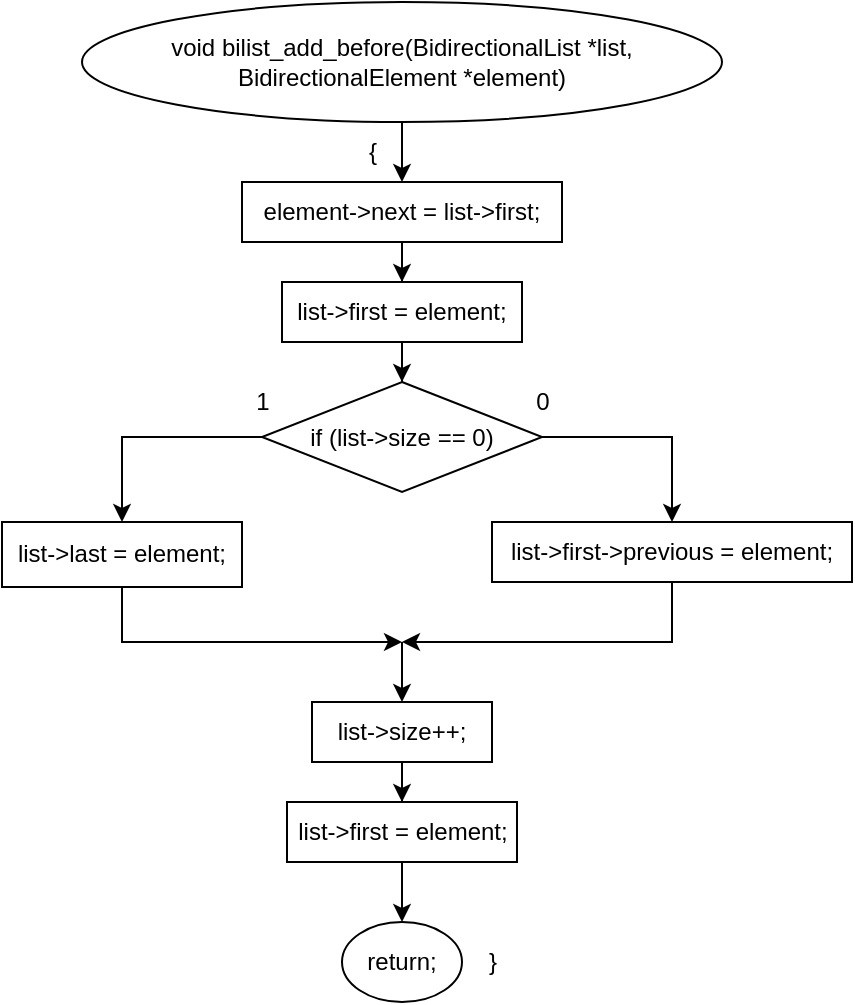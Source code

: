 <mxfile version="20.8.16" type="device"><diagram name="Страница 1" id="2VqxF8Ehu44MsSmbLjj7"><mxGraphModel dx="1036" dy="614" grid="1" gridSize="10" guides="1" tooltips="1" connect="1" arrows="1" fold="1" page="1" pageScale="1" pageWidth="827" pageHeight="1169" math="0" shadow="0"><root><mxCell id="0"/><mxCell id="1" parent="0"/><mxCell id="BuJTjhHm7KgnXdx_2OE0-3" value="" style="edgeStyle=orthogonalEdgeStyle;rounded=0;orthogonalLoop=1;jettySize=auto;html=1;" parent="1" source="BuJTjhHm7KgnXdx_2OE0-1" target="BuJTjhHm7KgnXdx_2OE0-2" edge="1"><mxGeometry relative="1" as="geometry"/></mxCell><mxCell id="BuJTjhHm7KgnXdx_2OE0-1" value="void bilist_add_before(BidirectionalList *list, BidirectionalElement *element)" style="ellipse;whiteSpace=wrap;html=1;" parent="1" vertex="1"><mxGeometry x="240" y="20" width="320" height="60" as="geometry"/></mxCell><mxCell id="BuJTjhHm7KgnXdx_2OE0-5" value="" style="edgeStyle=orthogonalEdgeStyle;rounded=0;orthogonalLoop=1;jettySize=auto;html=1;" parent="1" source="BuJTjhHm7KgnXdx_2OE0-2" target="BuJTjhHm7KgnXdx_2OE0-4" edge="1"><mxGeometry relative="1" as="geometry"/></mxCell><mxCell id="BuJTjhHm7KgnXdx_2OE0-2" value="element-&amp;gt;next = list-&amp;gt;first;" style="whiteSpace=wrap;html=1;" parent="1" vertex="1"><mxGeometry x="320" y="110" width="160" height="30" as="geometry"/></mxCell><mxCell id="BuJTjhHm7KgnXdx_2OE0-9" value="" style="edgeStyle=orthogonalEdgeStyle;rounded=0;orthogonalLoop=1;jettySize=auto;html=1;" parent="1" source="BuJTjhHm7KgnXdx_2OE0-4" target="BuJTjhHm7KgnXdx_2OE0-8" edge="1"><mxGeometry relative="1" as="geometry"/></mxCell><mxCell id="BuJTjhHm7KgnXdx_2OE0-4" value="list-&amp;gt;first = element;" style="whiteSpace=wrap;html=1;" parent="1" vertex="1"><mxGeometry x="340" y="160" width="120" height="30" as="geometry"/></mxCell><mxCell id="BuJTjhHm7KgnXdx_2OE0-6" value="{" style="text;html=1;align=center;verticalAlign=middle;resizable=0;points=[];autosize=1;strokeColor=none;fillColor=none;" parent="1" vertex="1"><mxGeometry x="370" y="80" width="30" height="30" as="geometry"/></mxCell><mxCell id="BuJTjhHm7KgnXdx_2OE0-11" value="" style="edgeStyle=orthogonalEdgeStyle;rounded=0;orthogonalLoop=1;jettySize=auto;html=1;" parent="1" source="BuJTjhHm7KgnXdx_2OE0-8" target="BuJTjhHm7KgnXdx_2OE0-10" edge="1"><mxGeometry relative="1" as="geometry"/></mxCell><mxCell id="Ov2vtVgvlhsj9BLHbAng-2" style="edgeStyle=orthogonalEdgeStyle;rounded=0;orthogonalLoop=1;jettySize=auto;html=1;entryX=0.5;entryY=0;entryDx=0;entryDy=0;" edge="1" parent="1" source="BuJTjhHm7KgnXdx_2OE0-8" target="Ov2vtVgvlhsj9BLHbAng-1"><mxGeometry relative="1" as="geometry"><Array as="points"><mxPoint x="535" y="238"/></Array></mxGeometry></mxCell><mxCell id="BuJTjhHm7KgnXdx_2OE0-8" value="if (list-&amp;gt;size == 0)" style="rhombus;whiteSpace=wrap;html=1;" parent="1" vertex="1"><mxGeometry x="330" y="210" width="140" height="55" as="geometry"/></mxCell><mxCell id="BuJTjhHm7KgnXdx_2OE0-13" style="edgeStyle=orthogonalEdgeStyle;rounded=0;orthogonalLoop=1;jettySize=auto;html=1;" parent="1" source="BuJTjhHm7KgnXdx_2OE0-10" edge="1"><mxGeometry relative="1" as="geometry"><mxPoint x="400" y="340" as="targetPoint"/><Array as="points"><mxPoint x="260" y="340"/></Array></mxGeometry></mxCell><mxCell id="BuJTjhHm7KgnXdx_2OE0-10" value="list-&amp;gt;last = element;" style="whiteSpace=wrap;html=1;" parent="1" vertex="1"><mxGeometry x="200" y="280" width="120" height="32.5" as="geometry"/></mxCell><mxCell id="Ov2vtVgvlhsj9BLHbAng-5" value="" style="edgeStyle=orthogonalEdgeStyle;rounded=0;orthogonalLoop=1;jettySize=auto;html=1;" edge="1" parent="1" source="BuJTjhHm7KgnXdx_2OE0-12" target="Ov2vtVgvlhsj9BLHbAng-4"><mxGeometry relative="1" as="geometry"/></mxCell><mxCell id="BuJTjhHm7KgnXdx_2OE0-12" value="list-&amp;gt;size++;" style="whiteSpace=wrap;html=1;" parent="1" vertex="1"><mxGeometry x="355" y="370" width="90" height="30" as="geometry"/></mxCell><mxCell id="BuJTjhHm7KgnXdx_2OE0-15" value="0" style="text;html=1;align=center;verticalAlign=middle;resizable=0;points=[];autosize=1;strokeColor=none;fillColor=none;" parent="1" vertex="1"><mxGeometry x="455" y="205" width="30" height="30" as="geometry"/></mxCell><mxCell id="BuJTjhHm7KgnXdx_2OE0-16" value="1" style="text;html=1;align=center;verticalAlign=middle;resizable=0;points=[];autosize=1;strokeColor=none;fillColor=none;" parent="1" vertex="1"><mxGeometry x="315" y="205" width="30" height="30" as="geometry"/></mxCell><mxCell id="BuJTjhHm7KgnXdx_2OE0-17" value="" style="endArrow=classic;html=1;rounded=0;entryX=0.5;entryY=0;entryDx=0;entryDy=0;" parent="1" target="BuJTjhHm7KgnXdx_2OE0-12" edge="1"><mxGeometry width="50" height="50" relative="1" as="geometry"><mxPoint x="400" y="340" as="sourcePoint"/><mxPoint x="440" y="290" as="targetPoint"/></mxGeometry></mxCell><mxCell id="BuJTjhHm7KgnXdx_2OE0-18" value="return;" style="ellipse;whiteSpace=wrap;html=1;" parent="1" vertex="1"><mxGeometry x="370" y="480" width="60" height="40" as="geometry"/></mxCell><mxCell id="BuJTjhHm7KgnXdx_2OE0-20" value="}" style="text;html=1;align=center;verticalAlign=middle;resizable=0;points=[];autosize=1;strokeColor=none;fillColor=none;" parent="1" vertex="1"><mxGeometry x="430" y="485" width="30" height="30" as="geometry"/></mxCell><mxCell id="Ov2vtVgvlhsj9BLHbAng-3" style="edgeStyle=orthogonalEdgeStyle;rounded=0;orthogonalLoop=1;jettySize=auto;html=1;" edge="1" parent="1" source="Ov2vtVgvlhsj9BLHbAng-1"><mxGeometry relative="1" as="geometry"><mxPoint x="400" y="340" as="targetPoint"/><Array as="points"><mxPoint x="535" y="340"/></Array></mxGeometry></mxCell><mxCell id="Ov2vtVgvlhsj9BLHbAng-1" value="list-&amp;gt;first-&amp;gt;previous = element;" style="whiteSpace=wrap;html=1;" vertex="1" parent="1"><mxGeometry x="445" y="280" width="180" height="30" as="geometry"/></mxCell><mxCell id="Ov2vtVgvlhsj9BLHbAng-6" value="" style="edgeStyle=orthogonalEdgeStyle;rounded=0;orthogonalLoop=1;jettySize=auto;html=1;entryX=0.5;entryY=0;entryDx=0;entryDy=0;" edge="1" parent="1" source="Ov2vtVgvlhsj9BLHbAng-4" target="BuJTjhHm7KgnXdx_2OE0-18"><mxGeometry relative="1" as="geometry"/></mxCell><mxCell id="Ov2vtVgvlhsj9BLHbAng-4" value="list-&amp;gt;first = element;" style="whiteSpace=wrap;html=1;" vertex="1" parent="1"><mxGeometry x="342.5" y="420" width="115" height="30" as="geometry"/></mxCell></root></mxGraphModel></diagram></mxfile>